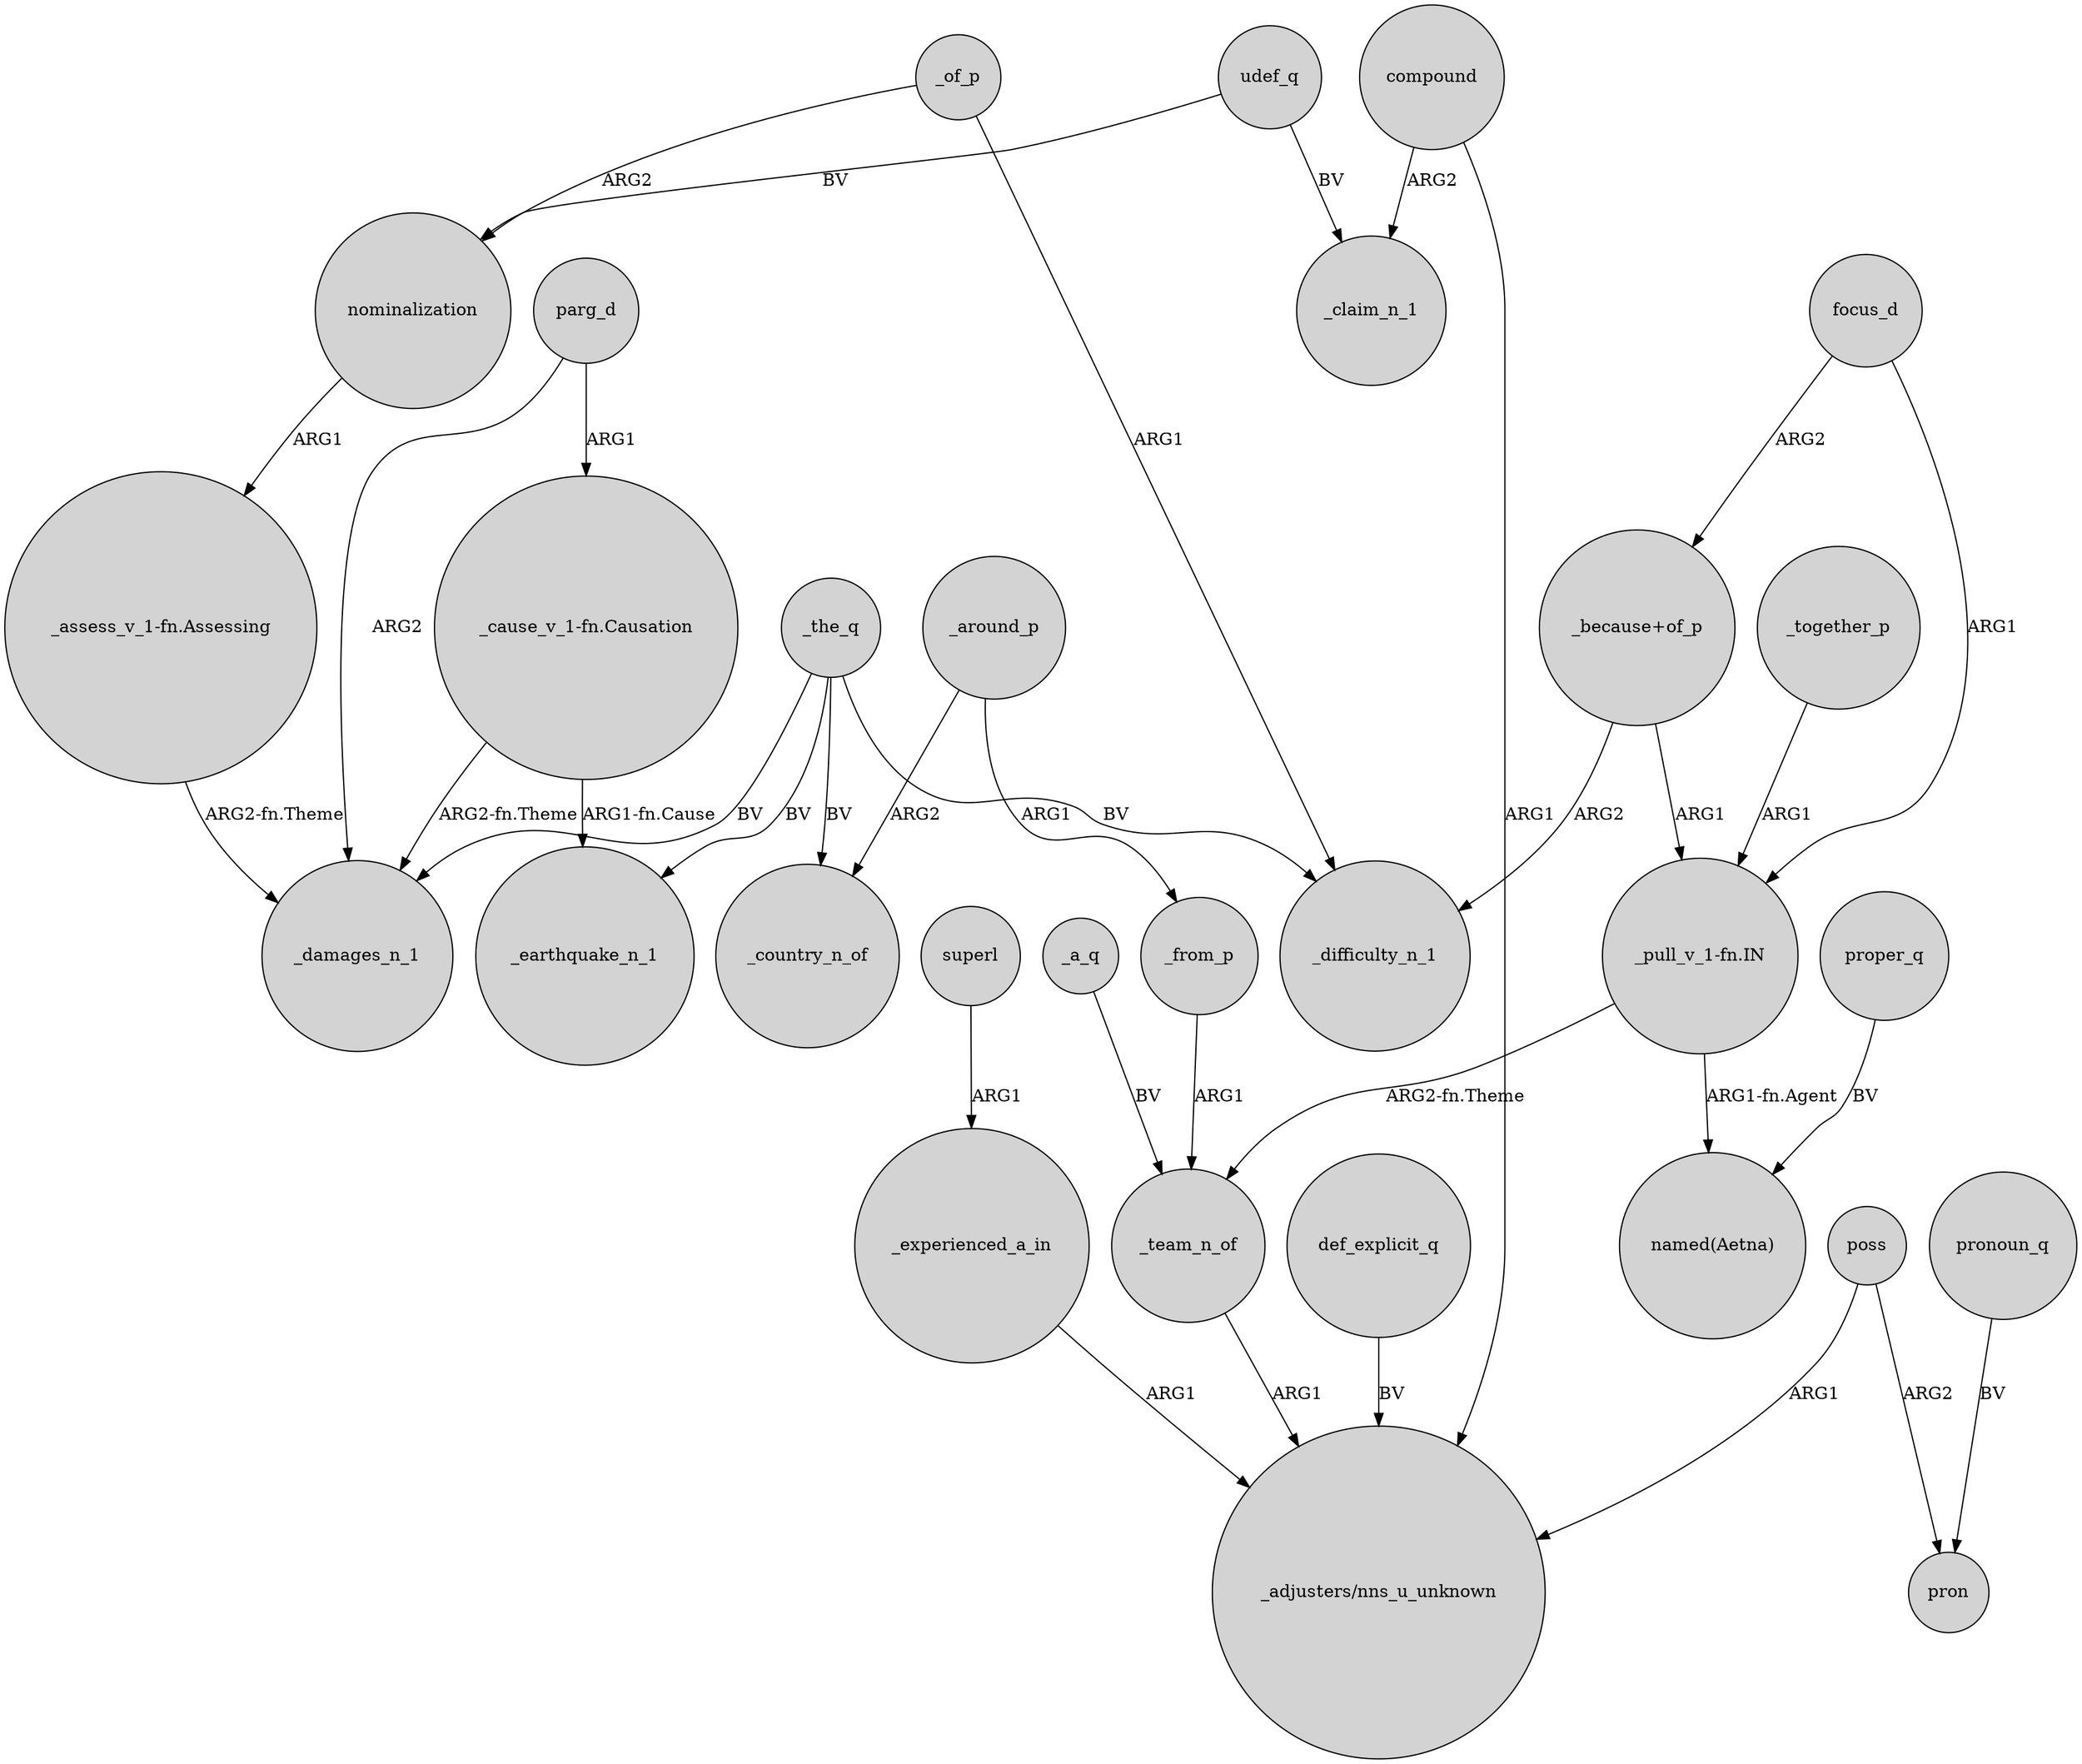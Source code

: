 digraph {
	node [shape=circle style=filled]
	nominalization -> "_assess_v_1-fn.Assessing" [label=ARG1]
	_the_q -> _earthquake_n_1 [label=BV]
	_experienced_a_in -> "_adjusters/nns_u_unknown" [label=ARG1]
	"_assess_v_1-fn.Assessing" -> _damages_n_1 [label="ARG2-fn.Theme"]
	udef_q -> _claim_n_1 [label=BV]
	poss -> pron [label=ARG2]
	_around_p -> _country_n_of [label=ARG2]
	_around_p -> _from_p [label=ARG1]
	_a_q -> _team_n_of [label=BV]
	def_explicit_q -> "_adjusters/nns_u_unknown" [label=BV]
	compound -> _claim_n_1 [label=ARG2]
	focus_d -> "_pull_v_1-fn.IN" [label=ARG1]
	"_pull_v_1-fn.IN" -> _team_n_of [label="ARG2-fn.Theme"]
	_team_n_of -> "_adjusters/nns_u_unknown" [label=ARG1]
	_together_p -> "_pull_v_1-fn.IN" [label=ARG1]
	parg_d -> _damages_n_1 [label=ARG2]
	"_cause_v_1-fn.Causation" -> _earthquake_n_1 [label="ARG1-fn.Cause"]
	pronoun_q -> pron [label=BV]
	_the_q -> _country_n_of [label=BV]
	_of_p -> _difficulty_n_1 [label=ARG1]
	parg_d -> "_cause_v_1-fn.Causation" [label=ARG1]
	_of_p -> nominalization [label=ARG2]
	_the_q -> _damages_n_1 [label=BV]
	"_pull_v_1-fn.IN" -> "named(Aetna)" [label="ARG1-fn.Agent"]
	"_cause_v_1-fn.Causation" -> _damages_n_1 [label="ARG2-fn.Theme"]
	_from_p -> _team_n_of [label=ARG1]
	"_because+of_p" -> "_pull_v_1-fn.IN" [label=ARG1]
	udef_q -> nominalization [label=BV]
	focus_d -> "_because+of_p" [label=ARG2]
	compound -> "_adjusters/nns_u_unknown" [label=ARG1]
	"_because+of_p" -> _difficulty_n_1 [label=ARG2]
	_the_q -> _difficulty_n_1 [label=BV]
	proper_q -> "named(Aetna)" [label=BV]
	superl -> _experienced_a_in [label=ARG1]
	poss -> "_adjusters/nns_u_unknown" [label=ARG1]
}
